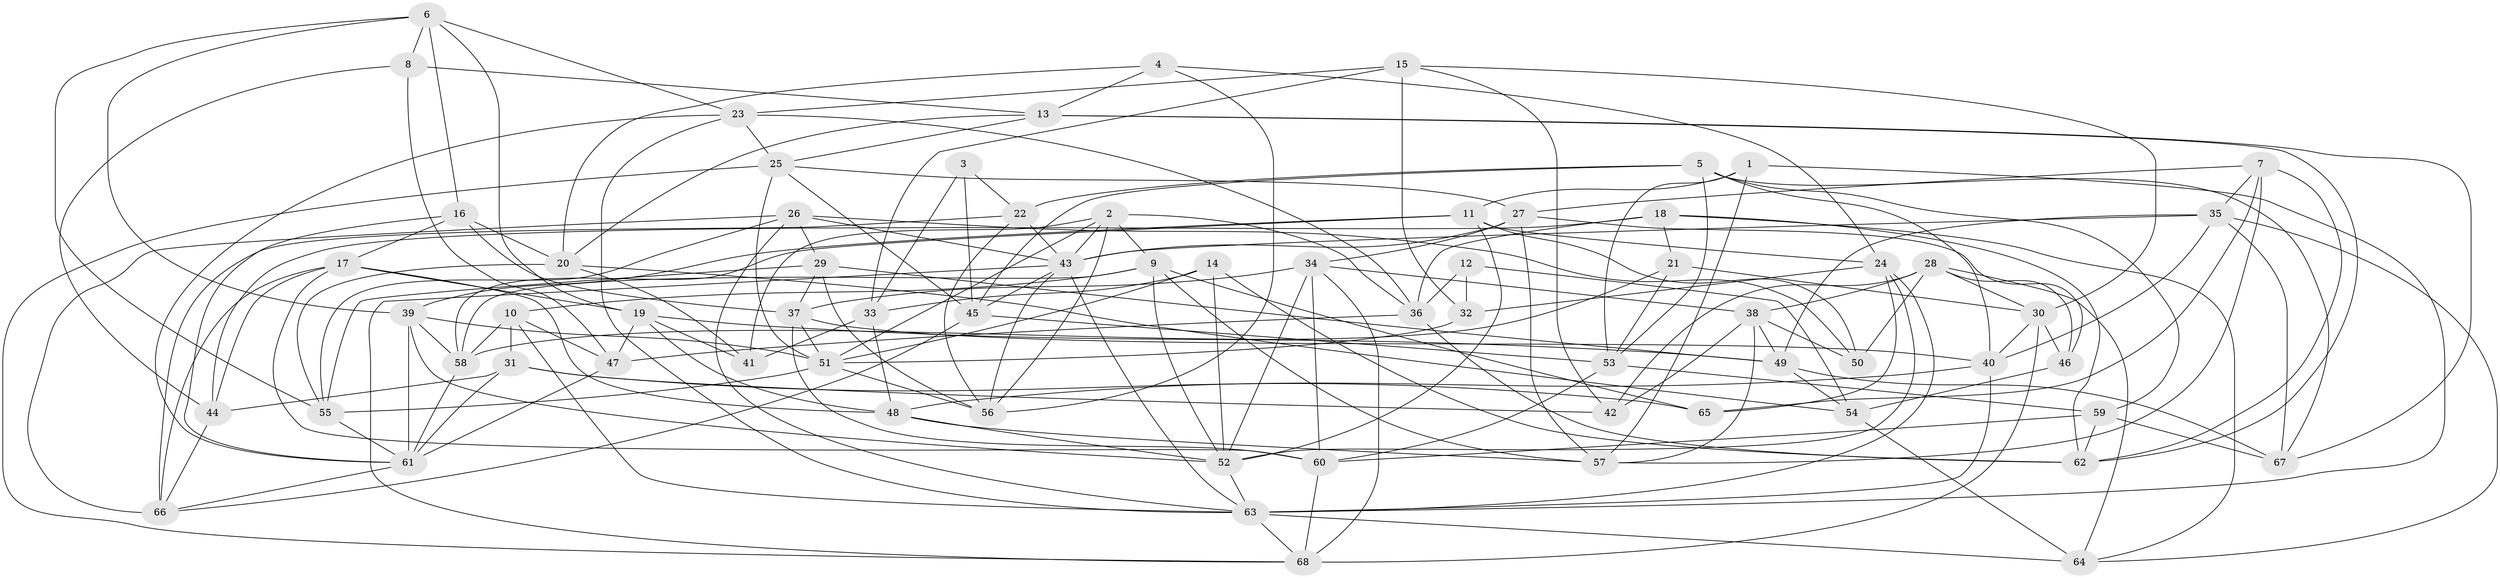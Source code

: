 // original degree distribution, {4: 1.0}
// Generated by graph-tools (version 1.1) at 2025/02/03/09/25 03:02:53]
// undirected, 68 vertices, 189 edges
graph export_dot {
graph [start="1"]
  node [color=gray90,style=filled];
  1;
  2;
  3;
  4;
  5;
  6;
  7;
  8;
  9;
  10;
  11;
  12;
  13;
  14;
  15;
  16;
  17;
  18;
  19;
  20;
  21;
  22;
  23;
  24;
  25;
  26;
  27;
  28;
  29;
  30;
  31;
  32;
  33;
  34;
  35;
  36;
  37;
  38;
  39;
  40;
  41;
  42;
  43;
  44;
  45;
  46;
  47;
  48;
  49;
  50;
  51;
  52;
  53;
  54;
  55;
  56;
  57;
  58;
  59;
  60;
  61;
  62;
  63;
  64;
  65;
  66;
  67;
  68;
  1 -- 11 [weight=1.0];
  1 -- 53 [weight=1.0];
  1 -- 57 [weight=1.0];
  1 -- 63 [weight=1.0];
  2 -- 9 [weight=1.0];
  2 -- 36 [weight=1.0];
  2 -- 41 [weight=1.0];
  2 -- 43 [weight=1.0];
  2 -- 51 [weight=1.0];
  2 -- 56 [weight=1.0];
  3 -- 22 [weight=1.0];
  3 -- 33 [weight=2.0];
  3 -- 45 [weight=1.0];
  4 -- 13 [weight=1.0];
  4 -- 20 [weight=1.0];
  4 -- 24 [weight=1.0];
  4 -- 56 [weight=1.0];
  5 -- 22 [weight=1.0];
  5 -- 40 [weight=1.0];
  5 -- 45 [weight=1.0];
  5 -- 53 [weight=1.0];
  5 -- 59 [weight=1.0];
  5 -- 67 [weight=1.0];
  6 -- 8 [weight=1.0];
  6 -- 16 [weight=1.0];
  6 -- 19 [weight=1.0];
  6 -- 23 [weight=1.0];
  6 -- 39 [weight=1.0];
  6 -- 55 [weight=1.0];
  7 -- 27 [weight=1.0];
  7 -- 35 [weight=1.0];
  7 -- 57 [weight=1.0];
  7 -- 62 [weight=1.0];
  7 -- 65 [weight=2.0];
  8 -- 13 [weight=1.0];
  8 -- 44 [weight=1.0];
  8 -- 47 [weight=1.0];
  9 -- 10 [weight=1.0];
  9 -- 52 [weight=1.0];
  9 -- 57 [weight=1.0];
  9 -- 58 [weight=1.0];
  9 -- 65 [weight=1.0];
  10 -- 31 [weight=1.0];
  10 -- 47 [weight=2.0];
  10 -- 58 [weight=1.0];
  10 -- 63 [weight=1.0];
  11 -- 24 [weight=1.0];
  11 -- 39 [weight=1.0];
  11 -- 50 [weight=1.0];
  11 -- 52 [weight=1.0];
  11 -- 58 [weight=1.0];
  12 -- 32 [weight=2.0];
  12 -- 36 [weight=1.0];
  12 -- 54 [weight=1.0];
  13 -- 20 [weight=1.0];
  13 -- 25 [weight=1.0];
  13 -- 62 [weight=1.0];
  13 -- 67 [weight=1.0];
  14 -- 33 [weight=1.0];
  14 -- 51 [weight=1.0];
  14 -- 52 [weight=1.0];
  14 -- 62 [weight=1.0];
  15 -- 23 [weight=1.0];
  15 -- 30 [weight=1.0];
  15 -- 32 [weight=2.0];
  15 -- 33 [weight=1.0];
  15 -- 42 [weight=1.0];
  16 -- 17 [weight=1.0];
  16 -- 20 [weight=1.0];
  16 -- 37 [weight=2.0];
  16 -- 61 [weight=1.0];
  17 -- 19 [weight=1.0];
  17 -- 44 [weight=1.0];
  17 -- 48 [weight=1.0];
  17 -- 60 [weight=1.0];
  17 -- 66 [weight=1.0];
  18 -- 21 [weight=1.0];
  18 -- 36 [weight=1.0];
  18 -- 44 [weight=2.0];
  18 -- 62 [weight=1.0];
  18 -- 64 [weight=1.0];
  19 -- 41 [weight=1.0];
  19 -- 47 [weight=1.0];
  19 -- 48 [weight=1.0];
  19 -- 49 [weight=1.0];
  20 -- 41 [weight=1.0];
  20 -- 54 [weight=1.0];
  20 -- 55 [weight=1.0];
  21 -- 30 [weight=1.0];
  21 -- 53 [weight=1.0];
  21 -- 58 [weight=1.0];
  22 -- 43 [weight=2.0];
  22 -- 56 [weight=1.0];
  22 -- 66 [weight=1.0];
  23 -- 25 [weight=1.0];
  23 -- 36 [weight=1.0];
  23 -- 61 [weight=1.0];
  23 -- 63 [weight=1.0];
  24 -- 32 [weight=1.0];
  24 -- 52 [weight=1.0];
  24 -- 63 [weight=1.0];
  24 -- 65 [weight=1.0];
  25 -- 27 [weight=1.0];
  25 -- 45 [weight=1.0];
  25 -- 51 [weight=1.0];
  25 -- 68 [weight=1.0];
  26 -- 29 [weight=1.0];
  26 -- 43 [weight=1.0];
  26 -- 50 [weight=1.0];
  26 -- 55 [weight=1.0];
  26 -- 63 [weight=1.0];
  26 -- 66 [weight=1.0];
  27 -- 34 [weight=1.0];
  27 -- 43 [weight=1.0];
  27 -- 46 [weight=1.0];
  27 -- 57 [weight=1.0];
  28 -- 30 [weight=1.0];
  28 -- 38 [weight=1.0];
  28 -- 42 [weight=1.0];
  28 -- 46 [weight=1.0];
  28 -- 50 [weight=1.0];
  28 -- 64 [weight=1.0];
  29 -- 37 [weight=2.0];
  29 -- 49 [weight=1.0];
  29 -- 55 [weight=1.0];
  29 -- 56 [weight=1.0];
  30 -- 40 [weight=1.0];
  30 -- 46 [weight=1.0];
  30 -- 68 [weight=1.0];
  31 -- 42 [weight=1.0];
  31 -- 44 [weight=1.0];
  31 -- 61 [weight=1.0];
  31 -- 65 [weight=2.0];
  32 -- 51 [weight=1.0];
  33 -- 41 [weight=1.0];
  33 -- 48 [weight=1.0];
  34 -- 37 [weight=1.0];
  34 -- 38 [weight=1.0];
  34 -- 52 [weight=1.0];
  34 -- 60 [weight=1.0];
  34 -- 68 [weight=1.0];
  35 -- 40 [weight=1.0];
  35 -- 43 [weight=1.0];
  35 -- 49 [weight=1.0];
  35 -- 64 [weight=1.0];
  35 -- 67 [weight=1.0];
  36 -- 47 [weight=1.0];
  36 -- 62 [weight=1.0];
  37 -- 40 [weight=1.0];
  37 -- 51 [weight=1.0];
  37 -- 60 [weight=1.0];
  38 -- 42 [weight=1.0];
  38 -- 49 [weight=1.0];
  38 -- 50 [weight=1.0];
  38 -- 57 [weight=1.0];
  39 -- 51 [weight=1.0];
  39 -- 52 [weight=1.0];
  39 -- 58 [weight=1.0];
  39 -- 61 [weight=1.0];
  40 -- 48 [weight=1.0];
  40 -- 63 [weight=1.0];
  43 -- 45 [weight=1.0];
  43 -- 56 [weight=1.0];
  43 -- 63 [weight=1.0];
  43 -- 68 [weight=1.0];
  44 -- 66 [weight=1.0];
  45 -- 53 [weight=1.0];
  45 -- 66 [weight=1.0];
  46 -- 54 [weight=1.0];
  47 -- 61 [weight=1.0];
  48 -- 52 [weight=1.0];
  48 -- 57 [weight=1.0];
  49 -- 54 [weight=1.0];
  49 -- 67 [weight=1.0];
  51 -- 55 [weight=1.0];
  51 -- 56 [weight=1.0];
  52 -- 63 [weight=1.0];
  53 -- 59 [weight=1.0];
  53 -- 60 [weight=1.0];
  54 -- 64 [weight=2.0];
  55 -- 61 [weight=1.0];
  58 -- 61 [weight=1.0];
  59 -- 60 [weight=1.0];
  59 -- 62 [weight=1.0];
  59 -- 67 [weight=2.0];
  60 -- 68 [weight=1.0];
  61 -- 66 [weight=1.0];
  63 -- 64 [weight=1.0];
  63 -- 68 [weight=1.0];
}
